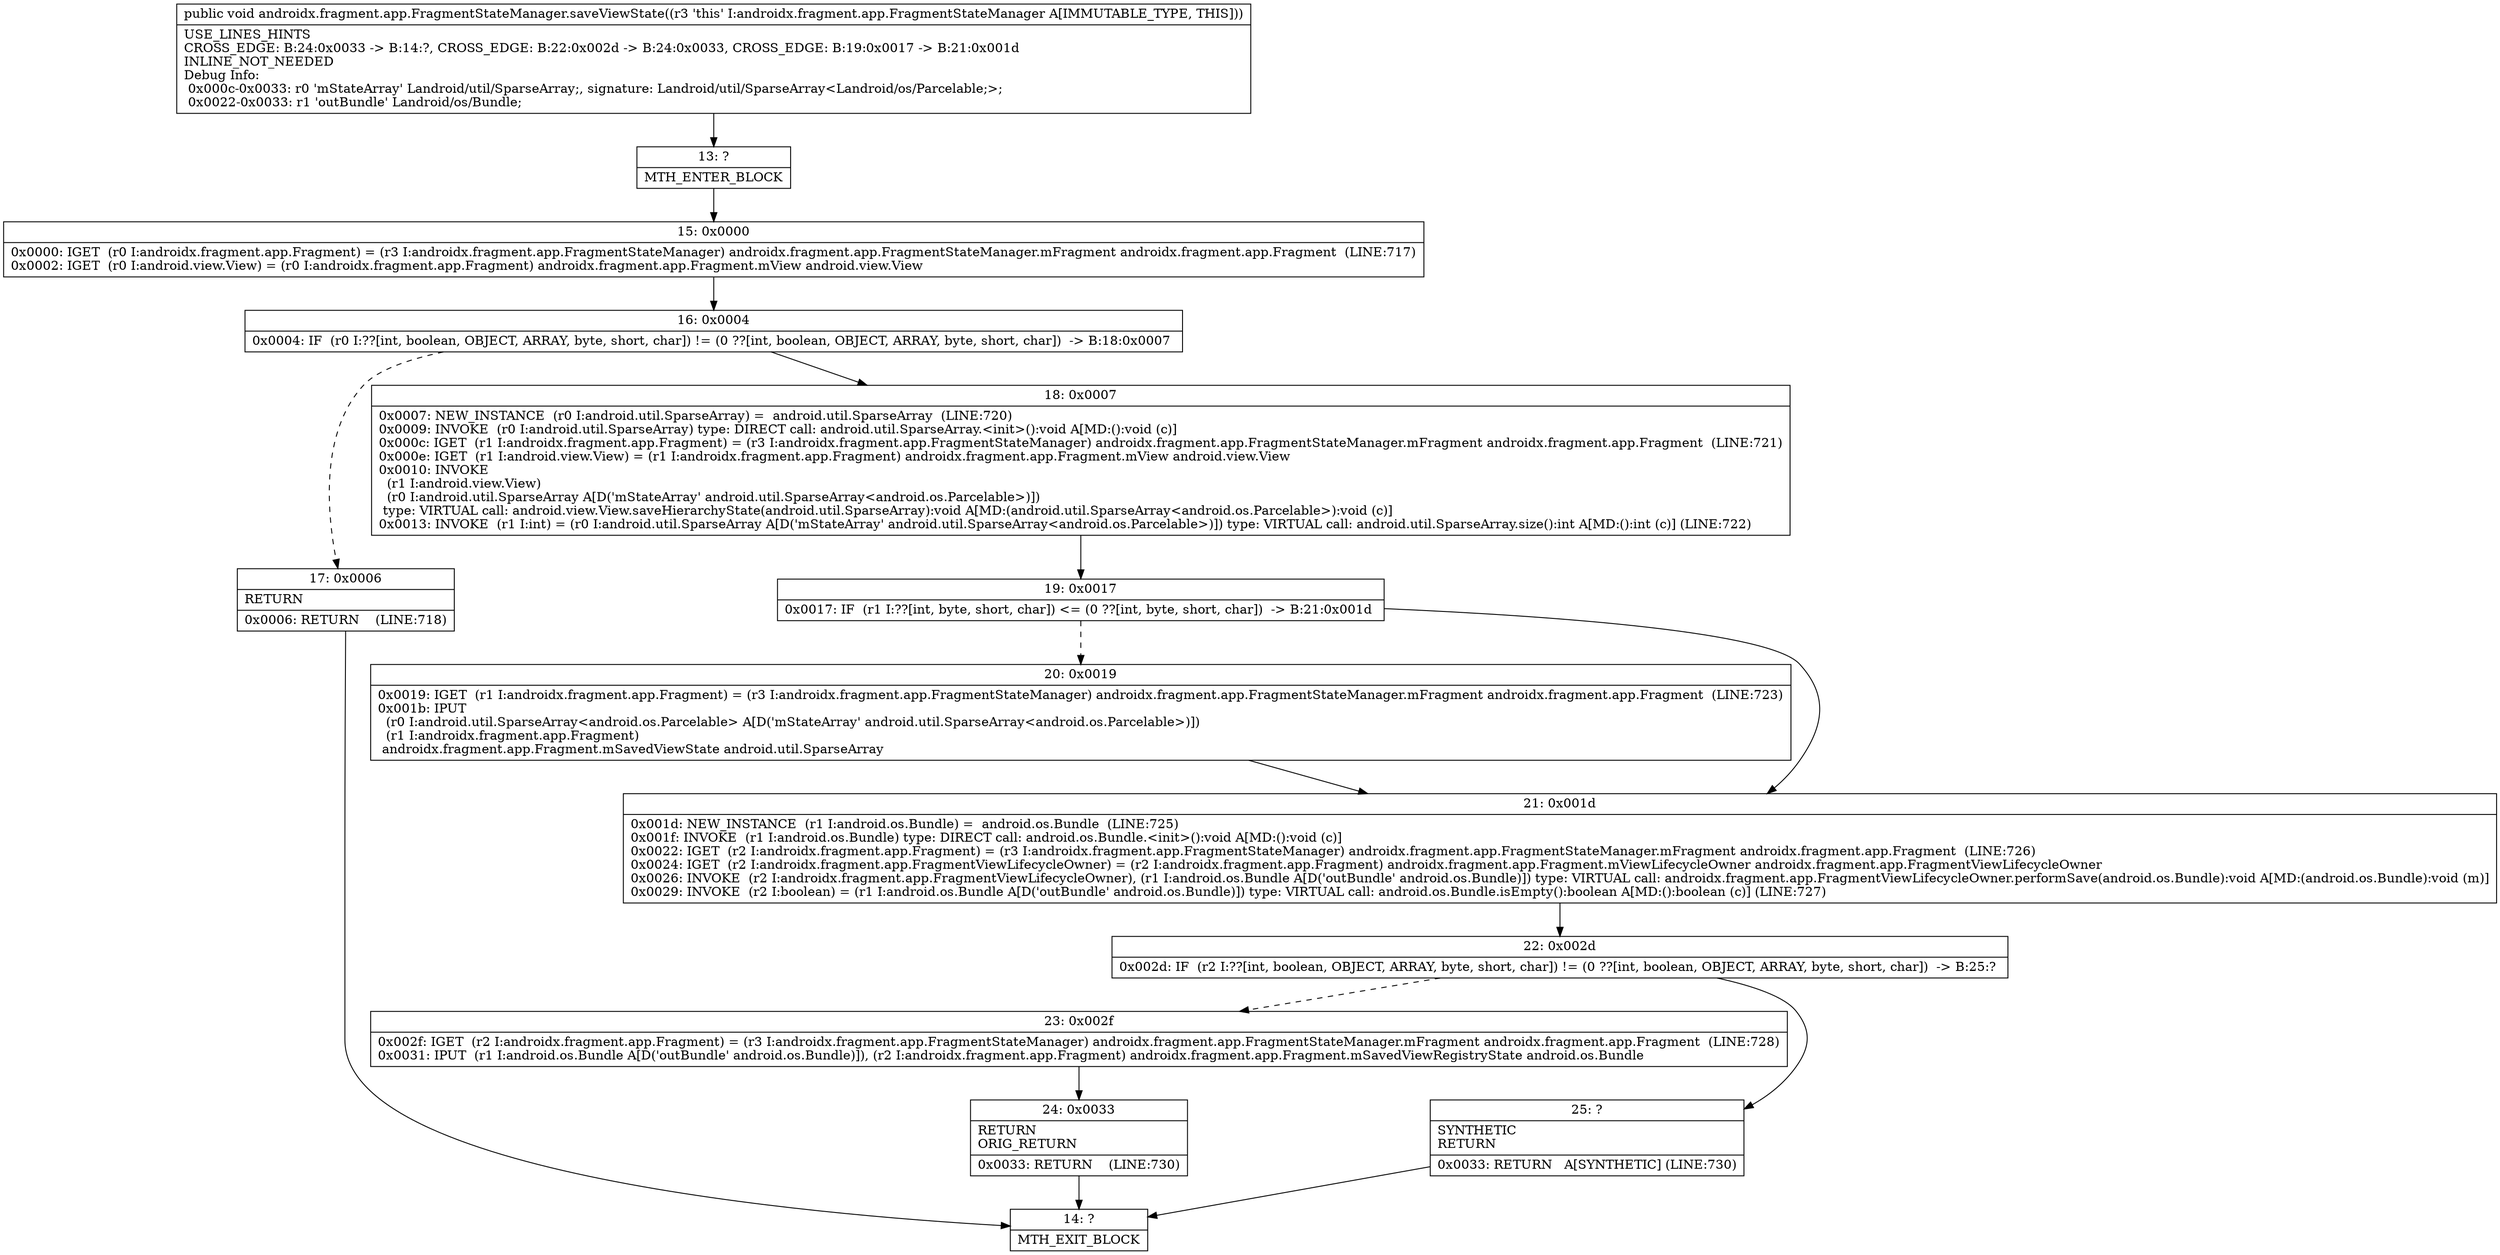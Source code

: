digraph "CFG forandroidx.fragment.app.FragmentStateManager.saveViewState()V" {
Node_13 [shape=record,label="{13\:\ ?|MTH_ENTER_BLOCK\l}"];
Node_15 [shape=record,label="{15\:\ 0x0000|0x0000: IGET  (r0 I:androidx.fragment.app.Fragment) = (r3 I:androidx.fragment.app.FragmentStateManager) androidx.fragment.app.FragmentStateManager.mFragment androidx.fragment.app.Fragment  (LINE:717)\l0x0002: IGET  (r0 I:android.view.View) = (r0 I:androidx.fragment.app.Fragment) androidx.fragment.app.Fragment.mView android.view.View \l}"];
Node_16 [shape=record,label="{16\:\ 0x0004|0x0004: IF  (r0 I:??[int, boolean, OBJECT, ARRAY, byte, short, char]) != (0 ??[int, boolean, OBJECT, ARRAY, byte, short, char])  \-\> B:18:0x0007 \l}"];
Node_17 [shape=record,label="{17\:\ 0x0006|RETURN\l|0x0006: RETURN    (LINE:718)\l}"];
Node_14 [shape=record,label="{14\:\ ?|MTH_EXIT_BLOCK\l}"];
Node_18 [shape=record,label="{18\:\ 0x0007|0x0007: NEW_INSTANCE  (r0 I:android.util.SparseArray) =  android.util.SparseArray  (LINE:720)\l0x0009: INVOKE  (r0 I:android.util.SparseArray) type: DIRECT call: android.util.SparseArray.\<init\>():void A[MD:():void (c)]\l0x000c: IGET  (r1 I:androidx.fragment.app.Fragment) = (r3 I:androidx.fragment.app.FragmentStateManager) androidx.fragment.app.FragmentStateManager.mFragment androidx.fragment.app.Fragment  (LINE:721)\l0x000e: IGET  (r1 I:android.view.View) = (r1 I:androidx.fragment.app.Fragment) androidx.fragment.app.Fragment.mView android.view.View \l0x0010: INVOKE  \l  (r1 I:android.view.View)\l  (r0 I:android.util.SparseArray A[D('mStateArray' android.util.SparseArray\<android.os.Parcelable\>)])\l type: VIRTUAL call: android.view.View.saveHierarchyState(android.util.SparseArray):void A[MD:(android.util.SparseArray\<android.os.Parcelable\>):void (c)]\l0x0013: INVOKE  (r1 I:int) = (r0 I:android.util.SparseArray A[D('mStateArray' android.util.SparseArray\<android.os.Parcelable\>)]) type: VIRTUAL call: android.util.SparseArray.size():int A[MD:():int (c)] (LINE:722)\l}"];
Node_19 [shape=record,label="{19\:\ 0x0017|0x0017: IF  (r1 I:??[int, byte, short, char]) \<= (0 ??[int, byte, short, char])  \-\> B:21:0x001d \l}"];
Node_20 [shape=record,label="{20\:\ 0x0019|0x0019: IGET  (r1 I:androidx.fragment.app.Fragment) = (r3 I:androidx.fragment.app.FragmentStateManager) androidx.fragment.app.FragmentStateManager.mFragment androidx.fragment.app.Fragment  (LINE:723)\l0x001b: IPUT  \l  (r0 I:android.util.SparseArray\<android.os.Parcelable\> A[D('mStateArray' android.util.SparseArray\<android.os.Parcelable\>)])\l  (r1 I:androidx.fragment.app.Fragment)\l androidx.fragment.app.Fragment.mSavedViewState android.util.SparseArray \l}"];
Node_21 [shape=record,label="{21\:\ 0x001d|0x001d: NEW_INSTANCE  (r1 I:android.os.Bundle) =  android.os.Bundle  (LINE:725)\l0x001f: INVOKE  (r1 I:android.os.Bundle) type: DIRECT call: android.os.Bundle.\<init\>():void A[MD:():void (c)]\l0x0022: IGET  (r2 I:androidx.fragment.app.Fragment) = (r3 I:androidx.fragment.app.FragmentStateManager) androidx.fragment.app.FragmentStateManager.mFragment androidx.fragment.app.Fragment  (LINE:726)\l0x0024: IGET  (r2 I:androidx.fragment.app.FragmentViewLifecycleOwner) = (r2 I:androidx.fragment.app.Fragment) androidx.fragment.app.Fragment.mViewLifecycleOwner androidx.fragment.app.FragmentViewLifecycleOwner \l0x0026: INVOKE  (r2 I:androidx.fragment.app.FragmentViewLifecycleOwner), (r1 I:android.os.Bundle A[D('outBundle' android.os.Bundle)]) type: VIRTUAL call: androidx.fragment.app.FragmentViewLifecycleOwner.performSave(android.os.Bundle):void A[MD:(android.os.Bundle):void (m)]\l0x0029: INVOKE  (r2 I:boolean) = (r1 I:android.os.Bundle A[D('outBundle' android.os.Bundle)]) type: VIRTUAL call: android.os.Bundle.isEmpty():boolean A[MD:():boolean (c)] (LINE:727)\l}"];
Node_22 [shape=record,label="{22\:\ 0x002d|0x002d: IF  (r2 I:??[int, boolean, OBJECT, ARRAY, byte, short, char]) != (0 ??[int, boolean, OBJECT, ARRAY, byte, short, char])  \-\> B:25:? \l}"];
Node_23 [shape=record,label="{23\:\ 0x002f|0x002f: IGET  (r2 I:androidx.fragment.app.Fragment) = (r3 I:androidx.fragment.app.FragmentStateManager) androidx.fragment.app.FragmentStateManager.mFragment androidx.fragment.app.Fragment  (LINE:728)\l0x0031: IPUT  (r1 I:android.os.Bundle A[D('outBundle' android.os.Bundle)]), (r2 I:androidx.fragment.app.Fragment) androidx.fragment.app.Fragment.mSavedViewRegistryState android.os.Bundle \l}"];
Node_24 [shape=record,label="{24\:\ 0x0033|RETURN\lORIG_RETURN\l|0x0033: RETURN    (LINE:730)\l}"];
Node_25 [shape=record,label="{25\:\ ?|SYNTHETIC\lRETURN\l|0x0033: RETURN   A[SYNTHETIC] (LINE:730)\l}"];
MethodNode[shape=record,label="{public void androidx.fragment.app.FragmentStateManager.saveViewState((r3 'this' I:androidx.fragment.app.FragmentStateManager A[IMMUTABLE_TYPE, THIS]))  | USE_LINES_HINTS\lCROSS_EDGE: B:24:0x0033 \-\> B:14:?, CROSS_EDGE: B:22:0x002d \-\> B:24:0x0033, CROSS_EDGE: B:19:0x0017 \-\> B:21:0x001d\lINLINE_NOT_NEEDED\lDebug Info:\l  0x000c\-0x0033: r0 'mStateArray' Landroid\/util\/SparseArray;, signature: Landroid\/util\/SparseArray\<Landroid\/os\/Parcelable;\>;\l  0x0022\-0x0033: r1 'outBundle' Landroid\/os\/Bundle;\l}"];
MethodNode -> Node_13;Node_13 -> Node_15;
Node_15 -> Node_16;
Node_16 -> Node_17[style=dashed];
Node_16 -> Node_18;
Node_17 -> Node_14;
Node_18 -> Node_19;
Node_19 -> Node_20[style=dashed];
Node_19 -> Node_21;
Node_20 -> Node_21;
Node_21 -> Node_22;
Node_22 -> Node_23[style=dashed];
Node_22 -> Node_25;
Node_23 -> Node_24;
Node_24 -> Node_14;
Node_25 -> Node_14;
}

